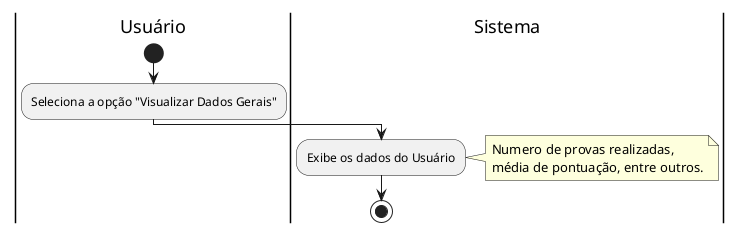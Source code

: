 @startuml AD

|Usuário|

start

|Usuário|
:Seleciona a opção "Visualizar Dados Gerais";

|Sistema|
:Exibe os dados do Usuário;

note right: Numero de provas realizadas, \nmédia de pontuação, entre outros.

stop

@enduml